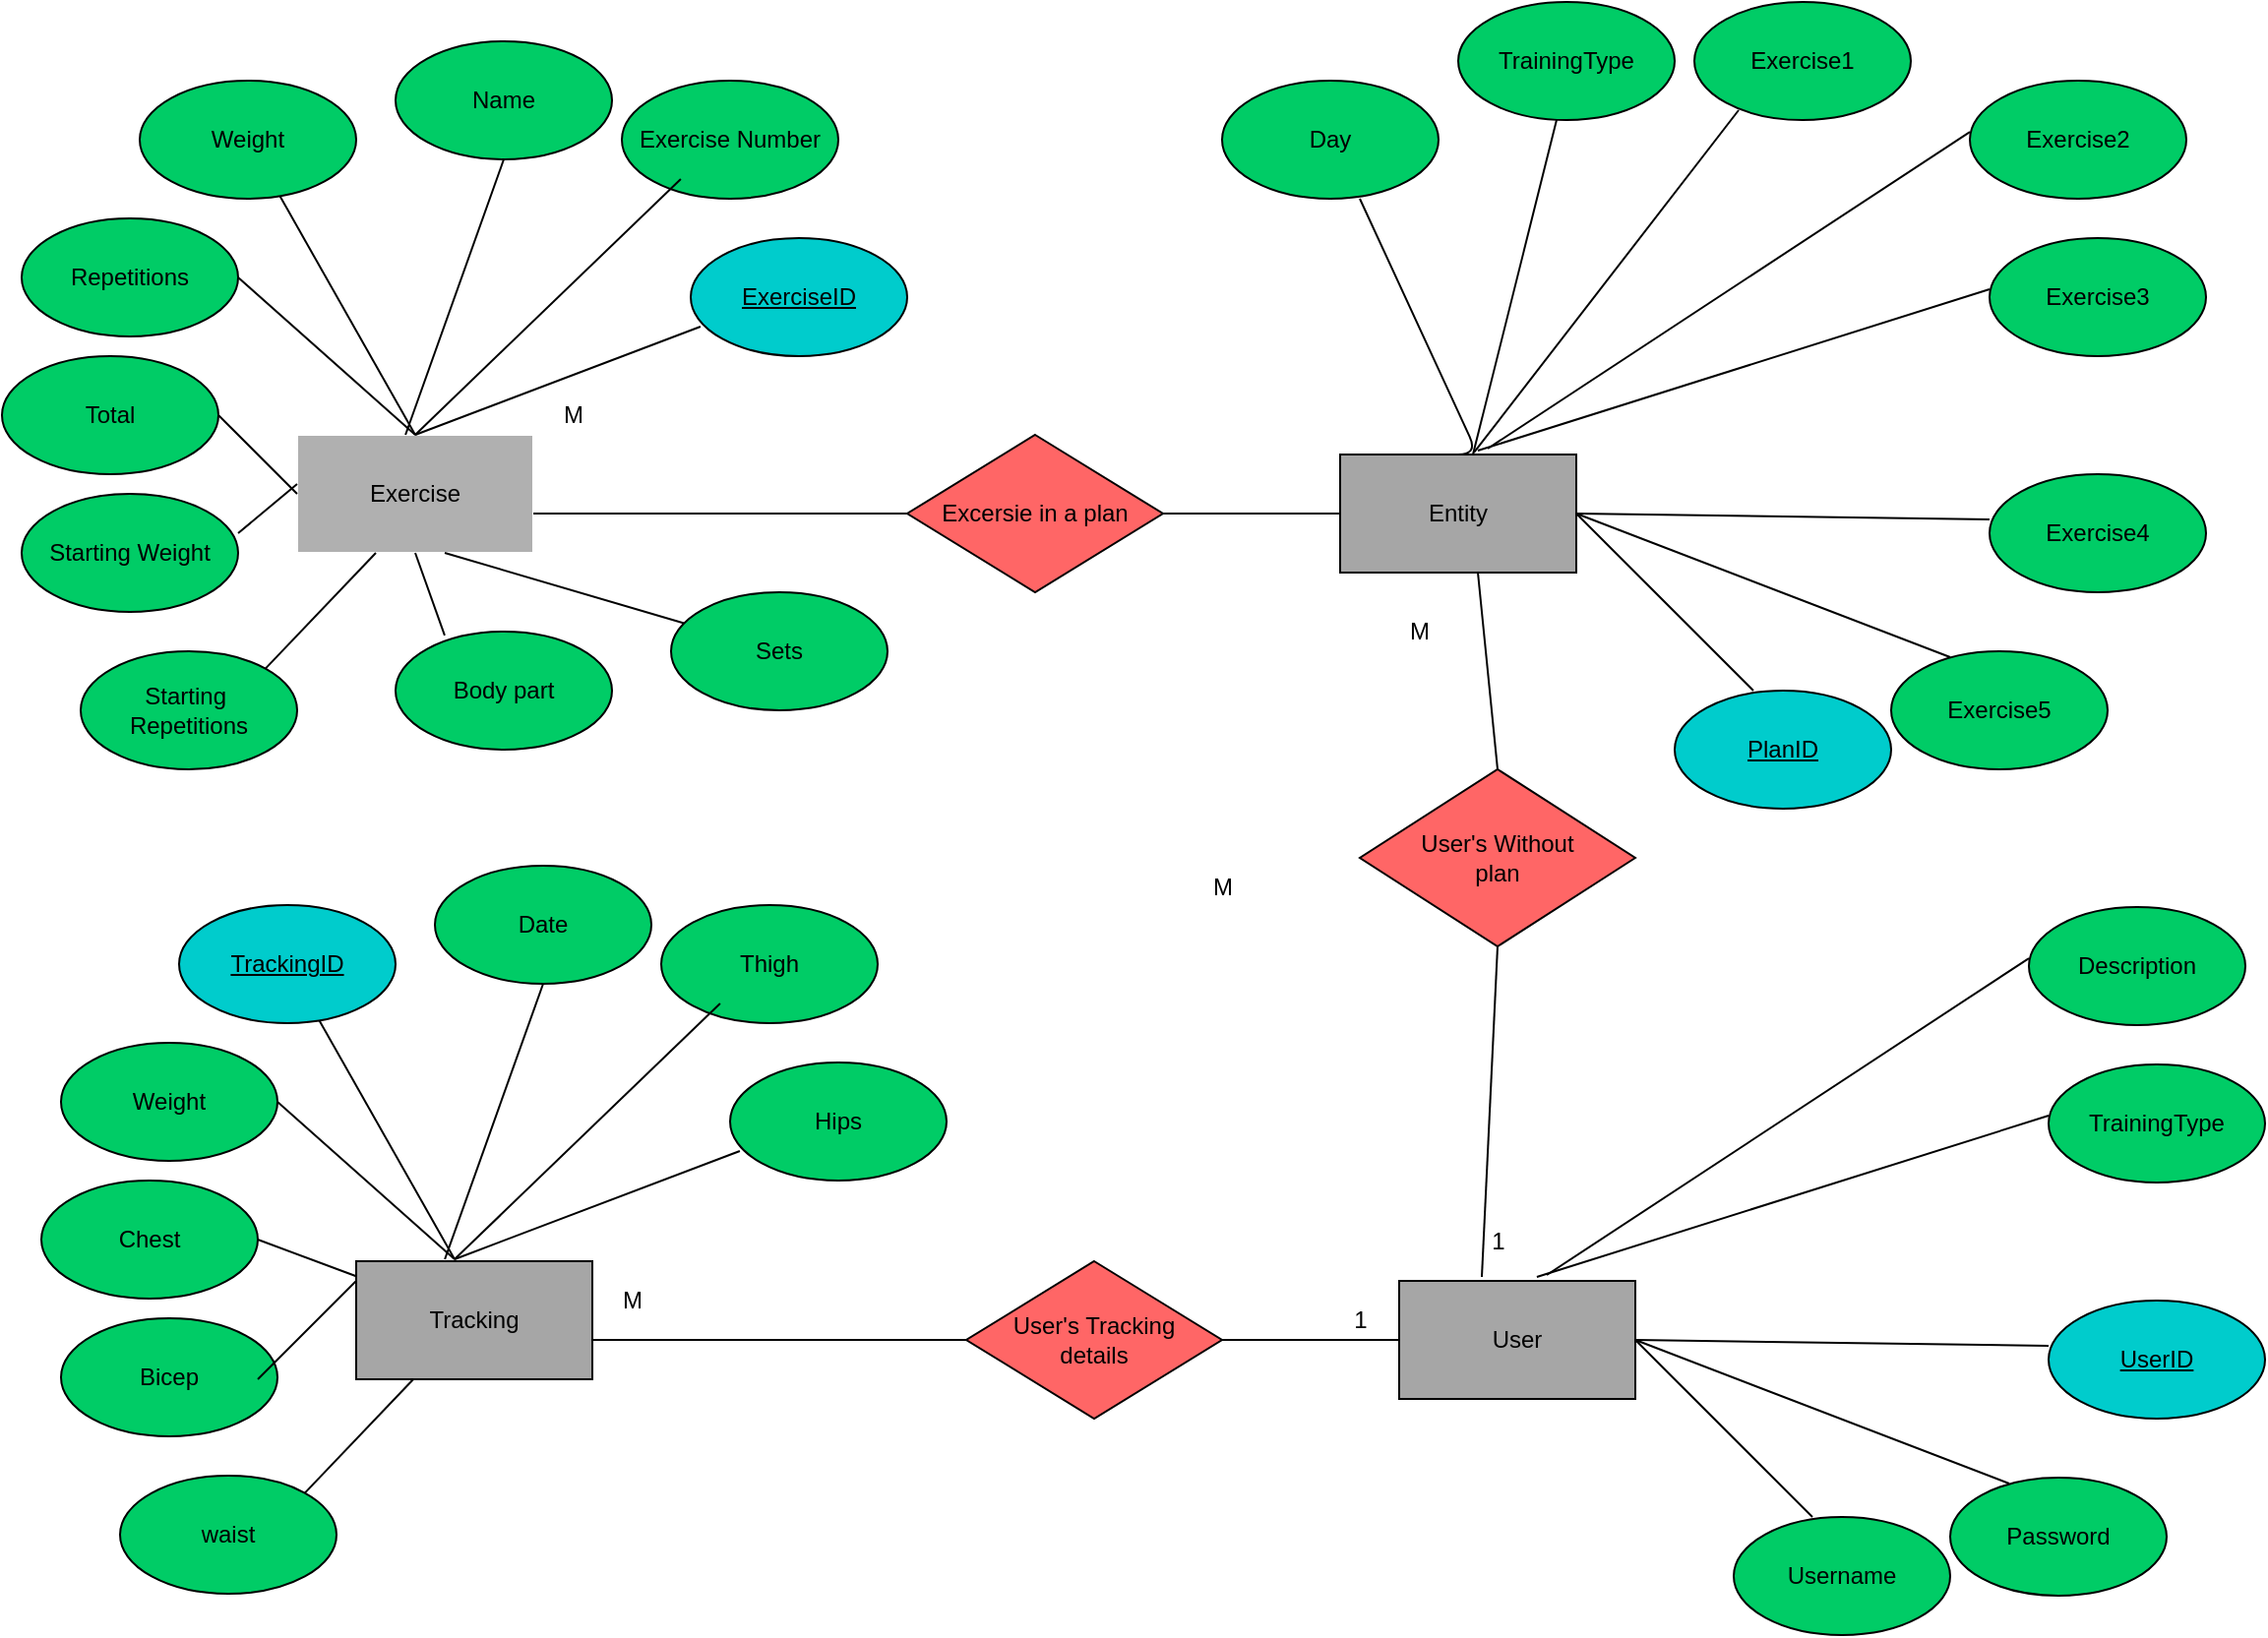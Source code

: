 <mxfile version="15.0.3" type="device"><diagram id="XklZILn-DTE2BrD3trOL" name="Page-1"><mxGraphModel dx="1581" dy="860" grid="1" gridSize="10" guides="1" tooltips="1" connect="1" arrows="1" fold="1" page="1" pageScale="1" pageWidth="850" pageHeight="1100" math="0" shadow="0"><root><mxCell id="0"/><mxCell id="1" parent="0"/><mxCell id="lr5lHR4acWnLnAtE6wRV-1" value="Exercise" style="rounded=0;whiteSpace=wrap;html=1;fillColor=#B0B0B0;strokeColor=#FFFFFF;" vertex="1" parent="1"><mxGeometry x="150" y="220" width="120" height="60" as="geometry"/></mxCell><mxCell id="lr5lHR4acWnLnAtE6wRV-5" value="Name&lt;br&gt;" style="ellipse;whiteSpace=wrap;html=1;fillColor=#00CC66;" vertex="1" parent="1"><mxGeometry x="200" y="20" width="110" height="60" as="geometry"/></mxCell><mxCell id="lr5lHR4acWnLnAtE6wRV-7" value="Exercise Number" style="ellipse;whiteSpace=wrap;html=1;fillColor=#00CC66;" vertex="1" parent="1"><mxGeometry x="315" y="40" width="110" height="60" as="geometry"/></mxCell><mxCell id="lr5lHR4acWnLnAtE6wRV-8" value="Weight" style="ellipse;whiteSpace=wrap;html=1;fillColor=#00CC66;" vertex="1" parent="1"><mxGeometry x="70" y="40" width="110" height="60" as="geometry"/></mxCell><mxCell id="lr5lHR4acWnLnAtE6wRV-9" value="Repetitions" style="ellipse;whiteSpace=wrap;html=1;fillColor=#00CC66;" vertex="1" parent="1"><mxGeometry x="10" y="110" width="110" height="60" as="geometry"/></mxCell><mxCell id="lr5lHR4acWnLnAtE6wRV-10" value="Starting&amp;nbsp;&lt;br&gt;Repetitions" style="ellipse;whiteSpace=wrap;html=1;fillColor=#00CC66;" vertex="1" parent="1"><mxGeometry x="40" y="330" width="110" height="60" as="geometry"/></mxCell><mxCell id="lr5lHR4acWnLnAtE6wRV-11" value="Total" style="ellipse;whiteSpace=wrap;html=1;fillColor=#00CC66;" vertex="1" parent="1"><mxGeometry y="180" width="110" height="60" as="geometry"/></mxCell><mxCell id="lr5lHR4acWnLnAtE6wRV-12" value="Body part" style="ellipse;whiteSpace=wrap;html=1;fillColor=#00CC66;" vertex="1" parent="1"><mxGeometry x="200" y="320" width="110" height="60" as="geometry"/></mxCell><mxCell id="lr5lHR4acWnLnAtE6wRV-13" value="Sets" style="ellipse;whiteSpace=wrap;html=1;fillColor=#00CC66;" vertex="1" parent="1"><mxGeometry x="340" y="300" width="110" height="60" as="geometry"/></mxCell><mxCell id="lr5lHR4acWnLnAtE6wRV-14" value="&lt;u&gt;ExerciseID&lt;/u&gt;" style="ellipse;whiteSpace=wrap;html=1;fillColor=#00CCCC;" vertex="1" parent="1"><mxGeometry x="350" y="120" width="110" height="60" as="geometry"/></mxCell><mxCell id="lr5lHR4acWnLnAtE6wRV-15" value="Starting Weight" style="ellipse;whiteSpace=wrap;html=1;fillColor=#00CC66;" vertex="1" parent="1"><mxGeometry x="10" y="250" width="110" height="60" as="geometry"/></mxCell><mxCell id="lr5lHR4acWnLnAtE6wRV-16" value="" style="endArrow=none;html=1;" edge="1" parent="1" target="lr5lHR4acWnLnAtE6wRV-17"><mxGeometry width="50" height="50" relative="1" as="geometry"><mxPoint x="270" y="260" as="sourcePoint"/><mxPoint x="450" y="260" as="targetPoint"/></mxGeometry></mxCell><mxCell id="lr5lHR4acWnLnAtE6wRV-17" value="Excersie in a plan&lt;br&gt;" style="rhombus;whiteSpace=wrap;html=1;fillColor=#FF6666;" vertex="1" parent="1"><mxGeometry x="460" y="220" width="130" height="80" as="geometry"/></mxCell><mxCell id="lr5lHR4acWnLnAtE6wRV-20" value="Entity" style="rounded=0;whiteSpace=wrap;html=1;fillColor=#A6A6A6;" vertex="1" parent="1"><mxGeometry x="680" y="230" width="120" height="60" as="geometry"/></mxCell><mxCell id="lr5lHR4acWnLnAtE6wRV-21" value="" style="endArrow=none;html=1;entryX=0;entryY=0.5;entryDx=0;entryDy=0;" edge="1" parent="1" target="lr5lHR4acWnLnAtE6wRV-20"><mxGeometry width="50" height="50" relative="1" as="geometry"><mxPoint x="590" y="260" as="sourcePoint"/><mxPoint x="640" y="210" as="targetPoint"/></mxGeometry></mxCell><mxCell id="lr5lHR4acWnLnAtE6wRV-22" value="Day" style="ellipse;whiteSpace=wrap;html=1;fillColor=#00CC66;" vertex="1" parent="1"><mxGeometry x="620" y="40" width="110" height="60" as="geometry"/></mxCell><mxCell id="lr5lHR4acWnLnAtE6wRV-23" value="TrainingType" style="ellipse;whiteSpace=wrap;html=1;fillColor=#00CC66;" vertex="1" parent="1"><mxGeometry x="740" width="110" height="60" as="geometry"/></mxCell><mxCell id="lr5lHR4acWnLnAtE6wRV-24" value="Exercise1" style="ellipse;whiteSpace=wrap;html=1;fillColor=#00CC66;" vertex="1" parent="1"><mxGeometry x="860" width="110" height="60" as="geometry"/></mxCell><mxCell id="lr5lHR4acWnLnAtE6wRV-25" value="Exercise2" style="ellipse;whiteSpace=wrap;html=1;fillColor=#00CC66;" vertex="1" parent="1"><mxGeometry x="1000" y="40" width="110" height="60" as="geometry"/></mxCell><mxCell id="lr5lHR4acWnLnAtE6wRV-26" value="Exercise3" style="ellipse;whiteSpace=wrap;html=1;fillColor=#00CC66;" vertex="1" parent="1"><mxGeometry x="1010" y="120" width="110" height="60" as="geometry"/></mxCell><mxCell id="lr5lHR4acWnLnAtE6wRV-27" value="Exercise4" style="ellipse;whiteSpace=wrap;html=1;fillColor=#00CC66;" vertex="1" parent="1"><mxGeometry x="1010" y="240" width="110" height="60" as="geometry"/></mxCell><mxCell id="lr5lHR4acWnLnAtE6wRV-28" value="Exercise5" style="ellipse;whiteSpace=wrap;html=1;fillColor=#00CC66;" vertex="1" parent="1"><mxGeometry x="960" y="330" width="110" height="60" as="geometry"/></mxCell><mxCell id="lr5lHR4acWnLnAtE6wRV-29" value="&lt;u&gt;PlanID&lt;/u&gt;" style="ellipse;whiteSpace=wrap;html=1;fillColor=#00CCCC;" vertex="1" parent="1"><mxGeometry x="850" y="350" width="110" height="60" as="geometry"/></mxCell><mxCell id="lr5lHR4acWnLnAtE6wRV-32" value="" style="endArrow=none;html=1;" edge="1" parent="1" source="lr5lHR4acWnLnAtE6wRV-20"><mxGeometry width="50" height="50" relative="1" as="geometry"><mxPoint x="824.04" y="185.02" as="sourcePoint"/><mxPoint x="790" y="60" as="targetPoint"/></mxGeometry></mxCell><mxCell id="lr5lHR4acWnLnAtE6wRV-33" value="" style="endArrow=none;html=1;exitX=0.25;exitY=0;exitDx=0;exitDy=0;" edge="1" parent="1" source="lr5lHR4acWnLnAtE6wRV-20"><mxGeometry width="50" height="50" relative="1" as="geometry"><mxPoint x="640" y="150" as="sourcePoint"/><mxPoint x="690" y="100" as="targetPoint"/><Array as="points"><mxPoint x="750" y="230"/></Array></mxGeometry></mxCell><mxCell id="lr5lHR4acWnLnAtE6wRV-34" value="" style="endArrow=none;html=1;exitX=0.567;exitY=-0.017;exitDx=0;exitDy=0;exitPerimeter=0;" edge="1" parent="1" source="lr5lHR4acWnLnAtE6wRV-20"><mxGeometry width="50" height="50" relative="1" as="geometry"><mxPoint x="840" y="225" as="sourcePoint"/><mxPoint x="882.5" y="55" as="targetPoint"/></mxGeometry></mxCell><mxCell id="lr5lHR4acWnLnAtE6wRV-35" value="" style="endArrow=none;html=1;exitX=0.625;exitY=-0.05;exitDx=0;exitDy=0;exitPerimeter=0;" edge="1" parent="1" source="lr5lHR4acWnLnAtE6wRV-20"><mxGeometry width="50" height="50" relative="1" as="geometry"><mxPoint x="865.54" y="240.0" as="sourcePoint"/><mxPoint x="1000" y="66.02" as="targetPoint"/></mxGeometry></mxCell><mxCell id="lr5lHR4acWnLnAtE6wRV-36" value="" style="endArrow=none;html=1;exitX=0.583;exitY=-0.033;exitDx=0;exitDy=0;exitPerimeter=0;" edge="1" parent="1" source="lr5lHR4acWnLnAtE6wRV-20"><mxGeometry width="50" height="50" relative="1" as="geometry"><mxPoint x="875.54" y="320" as="sourcePoint"/><mxPoint x="1010" y="146.02" as="targetPoint"/></mxGeometry></mxCell><mxCell id="lr5lHR4acWnLnAtE6wRV-37" value="" style="endArrow=none;html=1;exitX=1;exitY=0.5;exitDx=0;exitDy=0;" edge="1" parent="1" source="lr5lHR4acWnLnAtE6wRV-20"><mxGeometry width="50" height="50" relative="1" as="geometry"><mxPoint x="875.54" y="436.99" as="sourcePoint"/><mxPoint x="1010" y="263.01" as="targetPoint"/></mxGeometry></mxCell><mxCell id="lr5lHR4acWnLnAtE6wRV-39" value="" style="endArrow=none;html=1;exitX=1;exitY=0.5;exitDx=0;exitDy=0;" edge="1" parent="1" source="lr5lHR4acWnLnAtE6wRV-20"><mxGeometry width="50" height="50" relative="1" as="geometry"><mxPoint x="780" y="330" as="sourcePoint"/><mxPoint x="990" y="333.01" as="targetPoint"/></mxGeometry></mxCell><mxCell id="lr5lHR4acWnLnAtE6wRV-40" value="" style="endArrow=none;html=1;" edge="1" parent="1"><mxGeometry width="50" height="50" relative="1" as="geometry"><mxPoint x="800" y="260" as="sourcePoint"/><mxPoint x="890" y="350" as="targetPoint"/></mxGeometry></mxCell><mxCell id="lr5lHR4acWnLnAtE6wRV-41" value="" style="endArrow=none;html=1;entryX=0.045;entryY=0.75;entryDx=0;entryDy=0;entryPerimeter=0;" edge="1" parent="1" target="lr5lHR4acWnLnAtE6wRV-14"><mxGeometry width="50" height="50" relative="1" as="geometry"><mxPoint x="210" y="220" as="sourcePoint"/><mxPoint x="260" y="170" as="targetPoint"/></mxGeometry></mxCell><mxCell id="lr5lHR4acWnLnAtE6wRV-42" value="" style="endArrow=none;html=1;entryX=0.045;entryY=0.75;entryDx=0;entryDy=0;entryPerimeter=0;" edge="1" parent="1"><mxGeometry width="50" height="50" relative="1" as="geometry"><mxPoint x="210" y="220" as="sourcePoint"/><mxPoint x="344.95" y="90" as="targetPoint"/></mxGeometry></mxCell><mxCell id="lr5lHR4acWnLnAtE6wRV-43" value="" style="endArrow=none;html=1;entryX=0.5;entryY=1;entryDx=0;entryDy=0;" edge="1" parent="1" target="lr5lHR4acWnLnAtE6wRV-5"><mxGeometry width="50" height="50" relative="1" as="geometry"><mxPoint x="205.05" y="220" as="sourcePoint"/><mxPoint x="350.0" y="165" as="targetPoint"/></mxGeometry></mxCell><mxCell id="lr5lHR4acWnLnAtE6wRV-44" value="" style="endArrow=none;html=1;" edge="1" parent="1" target="lr5lHR4acWnLnAtE6wRV-8"><mxGeometry width="50" height="50" relative="1" as="geometry"><mxPoint x="210.0" y="220" as="sourcePoint"/><mxPoint x="259.95" y="80" as="targetPoint"/></mxGeometry></mxCell><mxCell id="lr5lHR4acWnLnAtE6wRV-45" value="" style="endArrow=none;html=1;entryX=1;entryY=0.5;entryDx=0;entryDy=0;" edge="1" parent="1" target="lr5lHR4acWnLnAtE6wRV-9"><mxGeometry width="50" height="50" relative="1" as="geometry"><mxPoint x="210" y="220" as="sourcePoint"/><mxPoint x="151.242" y="108.662" as="targetPoint"/></mxGeometry></mxCell><mxCell id="lr5lHR4acWnLnAtE6wRV-46" value="" style="endArrow=none;html=1;entryX=1;entryY=0.5;entryDx=0;entryDy=0;exitX=0;exitY=0.5;exitDx=0;exitDy=0;" edge="1" parent="1" source="lr5lHR4acWnLnAtE6wRV-1"><mxGeometry width="50" height="50" relative="1" as="geometry"><mxPoint x="200" y="290" as="sourcePoint"/><mxPoint x="110" y="210" as="targetPoint"/></mxGeometry></mxCell><mxCell id="lr5lHR4acWnLnAtE6wRV-47" value="" style="endArrow=none;html=1;" edge="1" parent="1"><mxGeometry width="50" height="50" relative="1" as="geometry"><mxPoint x="120" y="270" as="sourcePoint"/><mxPoint x="150" y="245" as="targetPoint"/></mxGeometry></mxCell><mxCell id="lr5lHR4acWnLnAtE6wRV-48" value="" style="endArrow=none;html=1;exitX=1;exitY=0;exitDx=0;exitDy=0;" edge="1" parent="1" source="lr5lHR4acWnLnAtE6wRV-10"><mxGeometry width="50" height="50" relative="1" as="geometry"><mxPoint x="140" y="330" as="sourcePoint"/><mxPoint x="190" y="280" as="targetPoint"/></mxGeometry></mxCell><mxCell id="lr5lHR4acWnLnAtE6wRV-49" value="" style="endArrow=none;html=1;entryX=0.5;entryY=1;entryDx=0;entryDy=0;exitX=0.227;exitY=0.033;exitDx=0;exitDy=0;exitPerimeter=0;" edge="1" parent="1" source="lr5lHR4acWnLnAtE6wRV-12" target="lr5lHR4acWnLnAtE6wRV-1"><mxGeometry width="50" height="50" relative="1" as="geometry"><mxPoint x="520" y="360" as="sourcePoint"/><mxPoint x="570" y="310" as="targetPoint"/></mxGeometry></mxCell><mxCell id="lr5lHR4acWnLnAtE6wRV-50" value="" style="endArrow=none;html=1;entryX=1;entryY=0.5;entryDx=0;entryDy=0;" edge="1" parent="1" source="lr5lHR4acWnLnAtE6wRV-13"><mxGeometry width="50" height="50" relative="1" as="geometry"><mxPoint x="330" y="350" as="sourcePoint"/><mxPoint x="225" y="280" as="targetPoint"/></mxGeometry></mxCell><mxCell id="lr5lHR4acWnLnAtE6wRV-66" value="Date" style="ellipse;whiteSpace=wrap;html=1;fillColor=#00CC66;" vertex="1" parent="1"><mxGeometry x="220" y="439" width="110" height="60" as="geometry"/></mxCell><mxCell id="lr5lHR4acWnLnAtE6wRV-67" value="Thigh" style="ellipse;whiteSpace=wrap;html=1;fillColor=#00CC66;" vertex="1" parent="1"><mxGeometry x="335" y="459" width="110" height="60" as="geometry"/></mxCell><mxCell id="lr5lHR4acWnLnAtE6wRV-68" value="&lt;u&gt;TrackingID&lt;/u&gt;" style="ellipse;whiteSpace=wrap;html=1;fillColor=#00CCCC;" vertex="1" parent="1"><mxGeometry x="90" y="459" width="110" height="60" as="geometry"/></mxCell><mxCell id="lr5lHR4acWnLnAtE6wRV-69" value="Weight" style="ellipse;whiteSpace=wrap;html=1;fillColor=#00CC66;" vertex="1" parent="1"><mxGeometry x="30" y="529" width="110" height="60" as="geometry"/></mxCell><mxCell id="lr5lHR4acWnLnAtE6wRV-70" value="waist" style="ellipse;whiteSpace=wrap;html=1;fillColor=#00CC66;" vertex="1" parent="1"><mxGeometry x="60" y="749" width="110" height="60" as="geometry"/></mxCell><mxCell id="lr5lHR4acWnLnAtE6wRV-71" value="Chest" style="ellipse;whiteSpace=wrap;html=1;fillColor=#00CC66;" vertex="1" parent="1"><mxGeometry x="20" y="599" width="110" height="60" as="geometry"/></mxCell><mxCell id="lr5lHR4acWnLnAtE6wRV-72" value="Hips" style="ellipse;whiteSpace=wrap;html=1;fillColor=#00CC66;" vertex="1" parent="1"><mxGeometry x="370" y="539" width="110" height="60" as="geometry"/></mxCell><mxCell id="lr5lHR4acWnLnAtE6wRV-73" value="Bicep" style="ellipse;whiteSpace=wrap;html=1;fillColor=#00CC66;" vertex="1" parent="1"><mxGeometry x="30" y="669" width="110" height="60" as="geometry"/></mxCell><mxCell id="lr5lHR4acWnLnAtE6wRV-74" value="" style="endArrow=none;html=1;entryX=0.045;entryY=0.75;entryDx=0;entryDy=0;entryPerimeter=0;" edge="1" parent="1" target="lr5lHR4acWnLnAtE6wRV-72"><mxGeometry width="50" height="50" relative="1" as="geometry"><mxPoint x="230" y="639" as="sourcePoint"/><mxPoint x="280" y="589" as="targetPoint"/></mxGeometry></mxCell><mxCell id="lr5lHR4acWnLnAtE6wRV-75" value="" style="endArrow=none;html=1;entryX=0.045;entryY=0.75;entryDx=0;entryDy=0;entryPerimeter=0;" edge="1" parent="1"><mxGeometry width="50" height="50" relative="1" as="geometry"><mxPoint x="230" y="639" as="sourcePoint"/><mxPoint x="364.95" y="509" as="targetPoint"/></mxGeometry></mxCell><mxCell id="lr5lHR4acWnLnAtE6wRV-76" value="" style="endArrow=none;html=1;entryX=0.5;entryY=1;entryDx=0;entryDy=0;" edge="1" parent="1" target="lr5lHR4acWnLnAtE6wRV-66"><mxGeometry width="50" height="50" relative="1" as="geometry"><mxPoint x="225.05" y="639" as="sourcePoint"/><mxPoint x="370.0" y="584" as="targetPoint"/></mxGeometry></mxCell><mxCell id="lr5lHR4acWnLnAtE6wRV-77" value="" style="endArrow=none;html=1;" edge="1" parent="1" target="lr5lHR4acWnLnAtE6wRV-68"><mxGeometry width="50" height="50" relative="1" as="geometry"><mxPoint x="230" y="639" as="sourcePoint"/><mxPoint x="279.95" y="499" as="targetPoint"/></mxGeometry></mxCell><mxCell id="lr5lHR4acWnLnAtE6wRV-78" value="" style="endArrow=none;html=1;entryX=1;entryY=0.5;entryDx=0;entryDy=0;" edge="1" parent="1" target="lr5lHR4acWnLnAtE6wRV-69"><mxGeometry width="50" height="50" relative="1" as="geometry"><mxPoint x="230" y="639" as="sourcePoint"/><mxPoint x="171.242" y="527.662" as="targetPoint"/></mxGeometry></mxCell><mxCell id="lr5lHR4acWnLnAtE6wRV-79" value="" style="endArrow=none;html=1;entryX=1;entryY=0.5;entryDx=0;entryDy=0;" edge="1" parent="1" source="lr5lHR4acWnLnAtE6wRV-81"><mxGeometry width="50" height="50" relative="1" as="geometry"><mxPoint x="170" y="669" as="sourcePoint"/><mxPoint x="130" y="629" as="targetPoint"/></mxGeometry></mxCell><mxCell id="lr5lHR4acWnLnAtE6wRV-80" value="" style="endArrow=none;html=1;exitX=1;exitY=0;exitDx=0;exitDy=0;" edge="1" parent="1" source="lr5lHR4acWnLnAtE6wRV-70"><mxGeometry width="50" height="50" relative="1" as="geometry"><mxPoint x="160" y="749" as="sourcePoint"/><mxPoint x="210" y="699" as="targetPoint"/></mxGeometry></mxCell><mxCell id="lr5lHR4acWnLnAtE6wRV-81" value="Tracking" style="rounded=0;whiteSpace=wrap;html=1;fillColor=#A6A6A6;" vertex="1" parent="1"><mxGeometry x="180" y="640" width="120" height="60" as="geometry"/></mxCell><mxCell id="lr5lHR4acWnLnAtE6wRV-82" value="" style="endArrow=none;html=1;" edge="1" parent="1"><mxGeometry width="50" height="50" relative="1" as="geometry"><mxPoint x="130" y="700" as="sourcePoint"/><mxPoint x="180" y="650" as="targetPoint"/></mxGeometry></mxCell><mxCell id="lr5lHR4acWnLnAtE6wRV-83" value="" style="endArrow=none;html=1;" edge="1" parent="1" target="lr5lHR4acWnLnAtE6wRV-84"><mxGeometry width="50" height="50" relative="1" as="geometry"><mxPoint x="300" y="680" as="sourcePoint"/><mxPoint x="480" y="680" as="targetPoint"/></mxGeometry></mxCell><mxCell id="lr5lHR4acWnLnAtE6wRV-84" value="User's Tracking &lt;br&gt;details" style="rhombus;whiteSpace=wrap;html=1;fillColor=#FF6666;" vertex="1" parent="1"><mxGeometry x="490" y="640" width="130" height="80" as="geometry"/></mxCell><mxCell id="lr5lHR4acWnLnAtE6wRV-85" value="" style="rounded=0;whiteSpace=wrap;html=1;" vertex="1" parent="1"><mxGeometry x="710" y="650" width="120" height="60" as="geometry"/></mxCell><mxCell id="lr5lHR4acWnLnAtE6wRV-86" value="" style="endArrow=none;html=1;entryX=0;entryY=0.5;entryDx=0;entryDy=0;" edge="1" parent="1" target="lr5lHR4acWnLnAtE6wRV-85"><mxGeometry width="50" height="50" relative="1" as="geometry"><mxPoint x="620" y="680" as="sourcePoint"/><mxPoint x="670" y="630" as="targetPoint"/></mxGeometry></mxCell><mxCell id="lr5lHR4acWnLnAtE6wRV-87" value="User" style="rounded=0;whiteSpace=wrap;html=1;fillColor=#A6A6A6;" vertex="1" parent="1"><mxGeometry x="710" y="650" width="120" height="60" as="geometry"/></mxCell><mxCell id="lr5lHR4acWnLnAtE6wRV-88" value="Description" style="ellipse;whiteSpace=wrap;html=1;fillColor=#00CC66;" vertex="1" parent="1"><mxGeometry x="1030" y="460" width="110" height="60" as="geometry"/></mxCell><mxCell id="lr5lHR4acWnLnAtE6wRV-89" value="TrainingType" style="ellipse;whiteSpace=wrap;html=1;fillColor=#00CC66;" vertex="1" parent="1"><mxGeometry x="1040" y="540" width="110" height="60" as="geometry"/></mxCell><mxCell id="lr5lHR4acWnLnAtE6wRV-90" value="&lt;u&gt;UserID&lt;/u&gt;" style="ellipse;whiteSpace=wrap;html=1;fillColor=#00CCCC;" vertex="1" parent="1"><mxGeometry x="1040" y="660" width="110" height="60" as="geometry"/></mxCell><mxCell id="lr5lHR4acWnLnAtE6wRV-91" value="Password" style="ellipse;whiteSpace=wrap;html=1;fillColor=#00CC66;" vertex="1" parent="1"><mxGeometry x="990" y="750" width="110" height="60" as="geometry"/></mxCell><mxCell id="lr5lHR4acWnLnAtE6wRV-92" value="Username" style="ellipse;whiteSpace=wrap;html=1;fillColor=#00CC66;" vertex="1" parent="1"><mxGeometry x="880" y="770" width="110" height="60" as="geometry"/></mxCell><mxCell id="lr5lHR4acWnLnAtE6wRV-93" value="" style="endArrow=none;html=1;exitX=0.625;exitY=-0.05;exitDx=0;exitDy=0;exitPerimeter=0;" edge="1" parent="1" source="lr5lHR4acWnLnAtE6wRV-87"><mxGeometry width="50" height="50" relative="1" as="geometry"><mxPoint x="895.54" y="660" as="sourcePoint"/><mxPoint x="1030" y="486.02" as="targetPoint"/></mxGeometry></mxCell><mxCell id="lr5lHR4acWnLnAtE6wRV-94" value="" style="endArrow=none;html=1;exitX=0.583;exitY=-0.033;exitDx=0;exitDy=0;exitPerimeter=0;" edge="1" parent="1" source="lr5lHR4acWnLnAtE6wRV-87"><mxGeometry width="50" height="50" relative="1" as="geometry"><mxPoint x="905.54" y="740" as="sourcePoint"/><mxPoint x="1040" y="566.02" as="targetPoint"/></mxGeometry></mxCell><mxCell id="lr5lHR4acWnLnAtE6wRV-95" value="" style="endArrow=none;html=1;exitX=1;exitY=0.5;exitDx=0;exitDy=0;" edge="1" parent="1" source="lr5lHR4acWnLnAtE6wRV-87"><mxGeometry width="50" height="50" relative="1" as="geometry"><mxPoint x="905.54" y="856.99" as="sourcePoint"/><mxPoint x="1040" y="683.01" as="targetPoint"/></mxGeometry></mxCell><mxCell id="lr5lHR4acWnLnAtE6wRV-96" value="" style="endArrow=none;html=1;exitX=1;exitY=0.5;exitDx=0;exitDy=0;" edge="1" parent="1" source="lr5lHR4acWnLnAtE6wRV-87"><mxGeometry width="50" height="50" relative="1" as="geometry"><mxPoint x="810" y="750" as="sourcePoint"/><mxPoint x="1020" y="753.01" as="targetPoint"/></mxGeometry></mxCell><mxCell id="lr5lHR4acWnLnAtE6wRV-97" value="" style="endArrow=none;html=1;" edge="1" parent="1"><mxGeometry width="50" height="50" relative="1" as="geometry"><mxPoint x="830" y="680" as="sourcePoint"/><mxPoint x="920" y="770" as="targetPoint"/></mxGeometry></mxCell><mxCell id="lr5lHR4acWnLnAtE6wRV-98" value="M" style="text;html=1;align=center;verticalAlign=middle;resizable=0;points=[];autosize=1;strokeColor=none;" vertex="1" parent="1"><mxGeometry x="275" y="200" width="30" height="20" as="geometry"/></mxCell><mxCell id="lr5lHR4acWnLnAtE6wRV-99" value="M" style="text;html=1;align=center;verticalAlign=middle;resizable=0;points=[];autosize=1;strokeColor=none;" vertex="1" parent="1"><mxGeometry x="305" y="650" width="30" height="20" as="geometry"/></mxCell><mxCell id="lr5lHR4acWnLnAtE6wRV-100" value="1" style="text;html=1;align=center;verticalAlign=middle;resizable=0;points=[];autosize=1;strokeColor=none;" vertex="1" parent="1"><mxGeometry x="680" y="660" width="20" height="20" as="geometry"/></mxCell><mxCell id="lr5lHR4acWnLnAtE6wRV-101" value="1" style="text;html=1;align=center;verticalAlign=middle;resizable=0;points=[];autosize=1;strokeColor=none;" vertex="1" parent="1"><mxGeometry x="750" y="620" width="20" height="20" as="geometry"/></mxCell><mxCell id="lr5lHR4acWnLnAtE6wRV-103" value="User's Without&lt;br&gt;plan&lt;br&gt;" style="rhombus;whiteSpace=wrap;html=1;direction=south;fillColor=#FF6666;" vertex="1" parent="1"><mxGeometry x="690" y="390" width="140" height="90" as="geometry"/></mxCell><mxCell id="lr5lHR4acWnLnAtE6wRV-104" value="" style="endArrow=none;html=1;exitX=0;exitY=0.5;exitDx=0;exitDy=0;" edge="1" parent="1" source="lr5lHR4acWnLnAtE6wRV-103"><mxGeometry width="50" height="50" relative="1" as="geometry"><mxPoint x="700" y="340" as="sourcePoint"/><mxPoint x="750" y="290" as="targetPoint"/></mxGeometry></mxCell><mxCell id="lr5lHR4acWnLnAtE6wRV-105" value="" style="endArrow=none;html=1;exitX=0.35;exitY=-0.033;exitDx=0;exitDy=0;exitPerimeter=0;entryX=1;entryY=0.5;entryDx=0;entryDy=0;" edge="1" parent="1" source="lr5lHR4acWnLnAtE6wRV-87" target="lr5lHR4acWnLnAtE6wRV-103"><mxGeometry width="50" height="50" relative="1" as="geometry"><mxPoint x="700" y="579" as="sourcePoint"/><mxPoint x="750" y="529" as="targetPoint"/></mxGeometry></mxCell><mxCell id="lr5lHR4acWnLnAtE6wRV-106" value="M" style="text;html=1;align=center;verticalAlign=middle;resizable=0;points=[];autosize=1;strokeColor=none;" vertex="1" parent="1"><mxGeometry x="705" y="310" width="30" height="20" as="geometry"/></mxCell><mxCell id="lr5lHR4acWnLnAtE6wRV-107" value="M" style="text;html=1;align=center;verticalAlign=middle;resizable=0;points=[];autosize=1;strokeColor=none;" vertex="1" parent="1"><mxGeometry x="605" y="440" width="30" height="20" as="geometry"/></mxCell></root></mxGraphModel></diagram></mxfile>